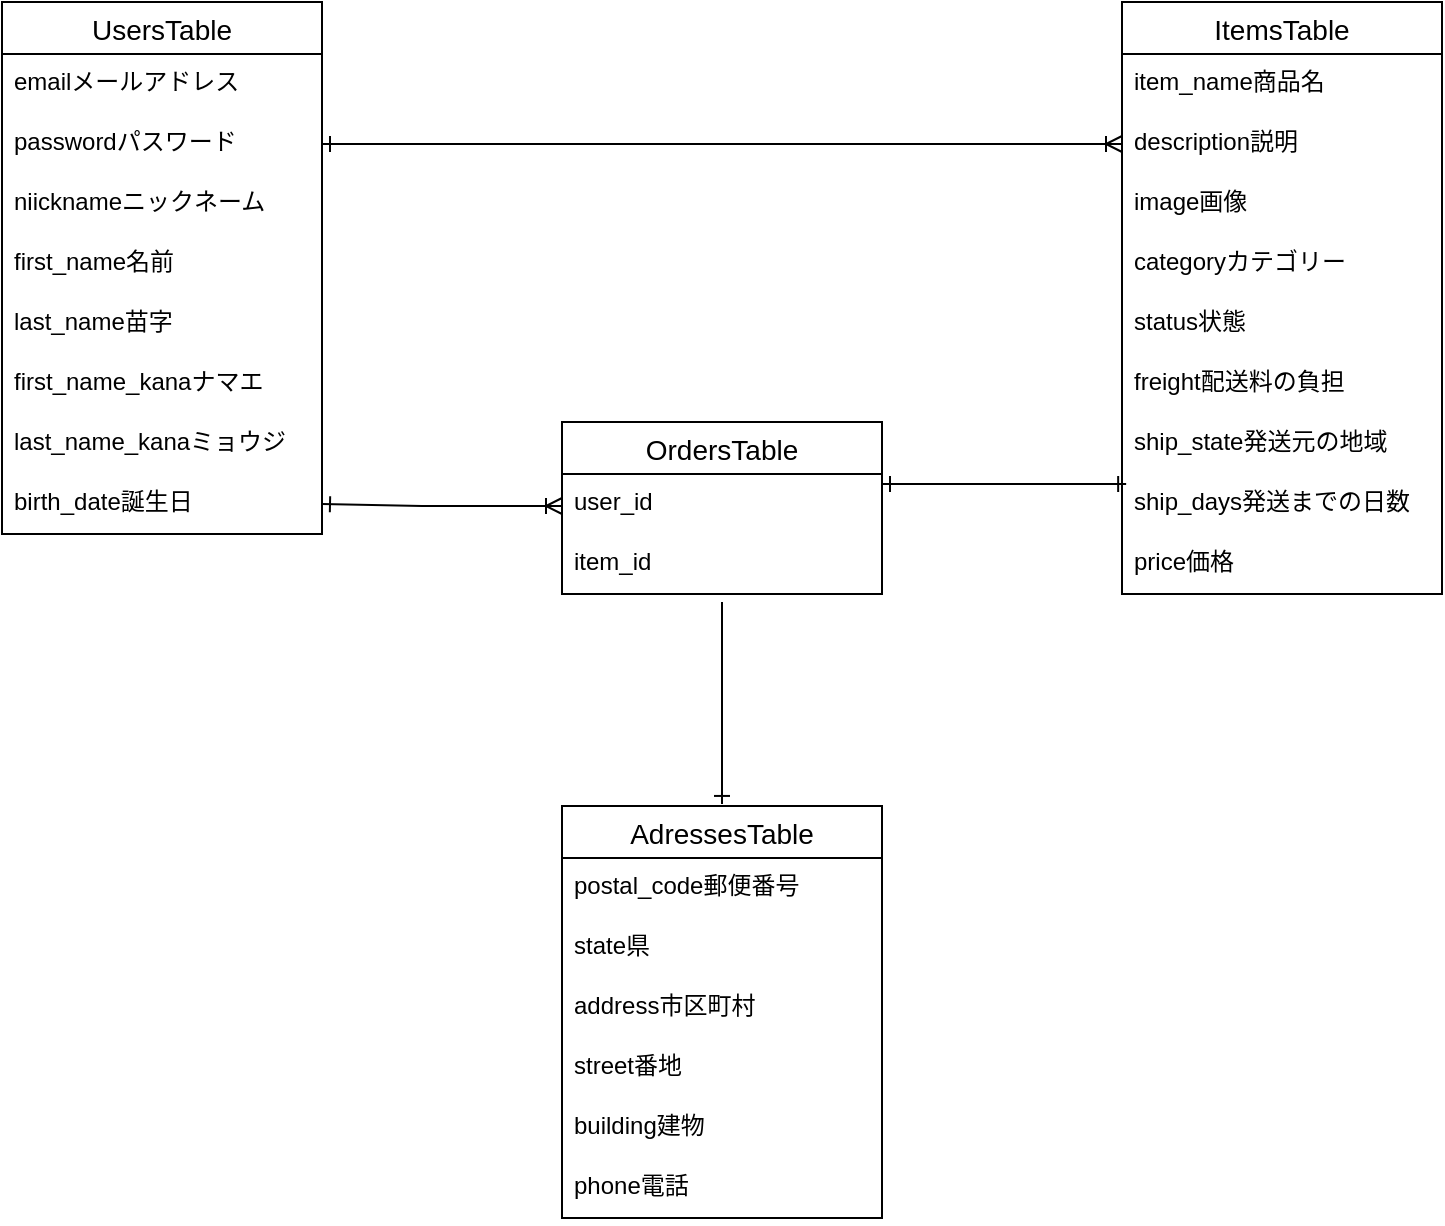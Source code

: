 <mxfile version="13.6.5">
    <diagram id="p0iZjokzIyAw_6ncDY4T" name="ページ1">
        <mxGraphModel dx="898" dy="680" grid="1" gridSize="10" guides="1" tooltips="1" connect="0" arrows="1" fold="1" page="1" pageScale="1" pageWidth="827" pageHeight="1169" math="1" shadow="0">
            <root>
                <mxCell id="0"/>
                <mxCell id="1" parent="0"/>
                <mxCell id="6" value="ItemsTable" style="swimlane;fontStyle=0;childLayout=stackLayout;horizontal=1;startSize=26;horizontalStack=0;resizeParent=1;resizeParentMax=0;resizeLast=0;collapsible=1;marginBottom=0;align=center;fontSize=14;" parent="1" vertex="1">
                    <mxGeometry x="600" y="80" width="160" height="296" as="geometry"/>
                </mxCell>
                <mxCell id="7" value="item_name商品名" style="text;strokeColor=none;fillColor=none;spacingLeft=4;spacingRight=4;overflow=hidden;rotatable=0;points=[[0,0.5],[1,0.5]];portConstraint=eastwest;fontSize=12;" parent="6" vertex="1">
                    <mxGeometry y="26" width="160" height="30" as="geometry"/>
                </mxCell>
                <mxCell id="8" value="description説明" style="text;strokeColor=none;fillColor=none;spacingLeft=4;spacingRight=4;overflow=hidden;rotatable=0;points=[[0,0.5],[1,0.5]];portConstraint=eastwest;fontSize=12;" parent="6" vertex="1">
                    <mxGeometry y="56" width="160" height="30" as="geometry"/>
                </mxCell>
                <mxCell id="9" value="image画像" style="text;strokeColor=none;fillColor=none;spacingLeft=4;spacingRight=4;overflow=hidden;rotatable=0;points=[[0,0.5],[1,0.5]];portConstraint=eastwest;fontSize=12;" parent="6" vertex="1">
                    <mxGeometry y="86" width="160" height="30" as="geometry"/>
                </mxCell>
                <mxCell id="36" value="categoryカテゴリー" style="text;strokeColor=none;fillColor=none;spacingLeft=4;spacingRight=4;overflow=hidden;rotatable=0;points=[[0,0.5],[1,0.5]];portConstraint=eastwest;fontSize=12;" parent="6" vertex="1">
                    <mxGeometry y="116" width="160" height="30" as="geometry"/>
                </mxCell>
                <mxCell id="37" value="status状態" style="text;strokeColor=none;fillColor=none;spacingLeft=4;spacingRight=4;overflow=hidden;rotatable=0;points=[[0,0.5],[1,0.5]];portConstraint=eastwest;fontSize=12;" parent="6" vertex="1">
                    <mxGeometry y="146" width="160" height="30" as="geometry"/>
                </mxCell>
                <mxCell id="38" value="freight配送料の負担" style="text;strokeColor=none;fillColor=none;spacingLeft=4;spacingRight=4;overflow=hidden;rotatable=0;points=[[0,0.5],[1,0.5]];portConstraint=eastwest;fontSize=12;" parent="6" vertex="1">
                    <mxGeometry y="176" width="160" height="30" as="geometry"/>
                </mxCell>
                <mxCell id="50" value="ship_state発送元の地域" style="text;strokeColor=none;fillColor=none;spacingLeft=4;spacingRight=4;overflow=hidden;rotatable=0;points=[[0,0.5],[1,0.5]];portConstraint=eastwest;fontSize=12;" parent="6" vertex="1">
                    <mxGeometry y="206" width="160" height="30" as="geometry"/>
                </mxCell>
                <mxCell id="39" value="ship_days発送までの日数" style="text;strokeColor=none;fillColor=none;spacingLeft=4;spacingRight=4;overflow=hidden;rotatable=0;points=[[0,0.5],[1,0.5]];portConstraint=eastwest;fontSize=12;" parent="6" vertex="1">
                    <mxGeometry y="236" width="160" height="30" as="geometry"/>
                </mxCell>
                <mxCell id="48" value="price価格" style="text;strokeColor=none;fillColor=none;spacingLeft=4;spacingRight=4;overflow=hidden;rotatable=0;points=[[0,0.5],[1,0.5]];portConstraint=eastwest;fontSize=12;" parent="6" vertex="1">
                    <mxGeometry y="266" width="160" height="30" as="geometry"/>
                </mxCell>
                <mxCell id="2" value="UsersTable" style="swimlane;fontStyle=0;childLayout=stackLayout;horizontal=1;startSize=26;horizontalStack=0;resizeParent=1;resizeParentMax=0;resizeLast=0;collapsible=1;marginBottom=0;align=center;fontSize=14;" parent="1" vertex="1">
                    <mxGeometry x="40" y="80" width="160" height="266" as="geometry"/>
                </mxCell>
                <mxCell id="3" value="emailメールアドレス" style="text;strokeColor=none;fillColor=none;spacingLeft=4;spacingRight=4;overflow=hidden;rotatable=0;points=[[0,0.5],[1,0.5]];portConstraint=eastwest;fontSize=12;" parent="2" vertex="1">
                    <mxGeometry y="26" width="160" height="30" as="geometry"/>
                </mxCell>
                <mxCell id="4" value="passwordパスワード" style="text;strokeColor=none;fillColor=none;spacingLeft=4;spacingRight=4;overflow=hidden;rotatable=0;points=[[0,0.5],[1,0.5]];portConstraint=eastwest;fontSize=12;" parent="2" vertex="1">
                    <mxGeometry y="56" width="160" height="30" as="geometry"/>
                </mxCell>
                <mxCell id="26" value="niicknameニックネーム" style="text;strokeColor=none;fillColor=none;spacingLeft=4;spacingRight=4;overflow=hidden;rotatable=0;points=[[0,0.5],[1,0.5]];portConstraint=eastwest;fontSize=12;" parent="2" vertex="1">
                    <mxGeometry y="86" width="160" height="30" as="geometry"/>
                </mxCell>
                <mxCell id="5" value="first_name名前" style="text;strokeColor=none;fillColor=none;spacingLeft=4;spacingRight=4;overflow=hidden;rotatable=0;points=[[0,0.5],[1,0.5]];portConstraint=eastwest;fontSize=12;" parent="2" vertex="1">
                    <mxGeometry y="116" width="160" height="30" as="geometry"/>
                </mxCell>
                <mxCell id="27" value="last_name苗字" style="text;strokeColor=none;fillColor=none;spacingLeft=4;spacingRight=4;overflow=hidden;rotatable=0;points=[[0,0.5],[1,0.5]];portConstraint=eastwest;fontSize=12;" parent="2" vertex="1">
                    <mxGeometry y="146" width="160" height="30" as="geometry"/>
                </mxCell>
                <mxCell id="28" value="first_name_kanaナマエ" style="text;strokeColor=none;fillColor=none;spacingLeft=4;spacingRight=4;overflow=hidden;rotatable=0;points=[[0,0.5],[1,0.5]];portConstraint=eastwest;fontSize=12;" parent="2" vertex="1">
                    <mxGeometry y="176" width="160" height="30" as="geometry"/>
                </mxCell>
                <mxCell id="29" value="last_name_kanaミョウジ" style="text;strokeColor=none;fillColor=none;spacingLeft=4;spacingRight=4;overflow=hidden;rotatable=0;points=[[0,0.5],[1,0.5]];portConstraint=eastwest;fontSize=12;" parent="2" vertex="1">
                    <mxGeometry y="206" width="160" height="30" as="geometry"/>
                </mxCell>
                <mxCell id="35" value="birth_date誕生日" style="text;strokeColor=none;fillColor=none;spacingLeft=4;spacingRight=4;overflow=hidden;rotatable=0;points=[[0,0.5],[1,0.5]];portConstraint=eastwest;fontSize=12;" parent="2" vertex="1">
                    <mxGeometry y="236" width="160" height="30" as="geometry"/>
                </mxCell>
                <mxCell id="58" style="edgeStyle=none;rounded=0;orthogonalLoop=1;jettySize=auto;html=1;exitX=1;exitY=0.5;exitDx=0;exitDy=0;entryX=0;entryY=0.5;entryDx=0;entryDy=0;endArrow=ERoneToMany;endFill=0;startArrow=ERone;startFill=0;" parent="1" source="4" target="8" edge="1">
                    <mxGeometry relative="1" as="geometry"/>
                </mxCell>
                <mxCell id="59" style="edgeStyle=none;rounded=0;orthogonalLoop=1;jettySize=auto;html=1;exitX=1;exitY=0.5;exitDx=0;exitDy=0;endArrow=ERoneToMany;endFill=0;startArrow=ERone;startFill=0;" parent="1" edge="1">
                    <mxGeometry relative="1" as="geometry">
                        <mxPoint x="200" y="331" as="sourcePoint"/>
                        <mxPoint x="320" y="332" as="targetPoint"/>
                        <Array as="points">
                            <mxPoint x="250" y="332"/>
                            <mxPoint x="300" y="332"/>
                        </Array>
                    </mxGeometry>
                </mxCell>
                <mxCell id="60" style="rounded=0;orthogonalLoop=1;jettySize=auto;html=1;exitX=1;exitY=0.5;exitDx=0;exitDy=0;entryX=0.013;entryY=0.167;entryDx=0;entryDy=0;entryPerimeter=0;endArrow=ERone;endFill=0;startArrow=ERone;startFill=0;" parent="1" target="39" edge="1">
                    <mxGeometry relative="1" as="geometry">
                        <mxPoint x="480" y="321" as="sourcePoint"/>
                    </mxGeometry>
                </mxCell>
                <mxCell id="67" value="" style="endArrow=ERone;html=1;rounded=0;entryX=0.5;entryY=-0.005;entryDx=0;entryDy=0;entryPerimeter=0;endFill=0;" edge="1" parent="1" target="10">
                    <mxGeometry relative="1" as="geometry">
                        <mxPoint x="400" y="380" as="sourcePoint"/>
                        <mxPoint x="434.04" y="440" as="targetPoint"/>
                    </mxGeometry>
                </mxCell>
                <mxCell id="61" value="OrdersTable" style="swimlane;fontStyle=0;childLayout=stackLayout;horizontal=1;startSize=26;horizontalStack=0;resizeParent=1;resizeParentMax=0;resizeLast=0;collapsible=1;marginBottom=0;align=center;fontSize=14;" vertex="1" parent="1">
                    <mxGeometry x="320" y="290" width="160" height="86" as="geometry"/>
                </mxCell>
                <mxCell id="62" value="user_id" style="text;strokeColor=none;fillColor=none;spacingLeft=4;spacingRight=4;overflow=hidden;rotatable=0;points=[[0,0.5],[1,0.5]];portConstraint=eastwest;fontSize=12;" vertex="1" parent="61">
                    <mxGeometry y="26" width="160" height="30" as="geometry"/>
                </mxCell>
                <mxCell id="63" value="item_id" style="text;strokeColor=none;fillColor=none;spacingLeft=4;spacingRight=4;overflow=hidden;rotatable=0;points=[[0,0.5],[1,0.5]];portConstraint=eastwest;fontSize=12;" vertex="1" parent="61">
                    <mxGeometry y="56" width="160" height="30" as="geometry"/>
                </mxCell>
                <mxCell id="10" value="AdressesTable" style="swimlane;fontStyle=0;childLayout=stackLayout;horizontal=1;startSize=26;horizontalStack=0;resizeParent=1;resizeParentMax=0;resizeLast=0;collapsible=1;marginBottom=0;align=center;fontSize=14;" parent="1" vertex="1">
                    <mxGeometry x="320" y="482" width="160" height="206" as="geometry"/>
                </mxCell>
                <mxCell id="52" value="postal_code郵便番号" style="text;strokeColor=none;fillColor=none;spacingLeft=4;spacingRight=4;overflow=hidden;rotatable=0;points=[[0,0.5],[1,0.5]];portConstraint=eastwest;fontSize=12;" parent="10" vertex="1">
                    <mxGeometry y="26" width="160" height="30" as="geometry"/>
                </mxCell>
                <mxCell id="53" value="state県" style="text;strokeColor=none;fillColor=none;spacingLeft=4;spacingRight=4;overflow=hidden;rotatable=0;points=[[0,0.5],[1,0.5]];portConstraint=eastwest;fontSize=12;" parent="10" vertex="1">
                    <mxGeometry y="56" width="160" height="30" as="geometry"/>
                </mxCell>
                <mxCell id="54" value="address市区町村" style="text;strokeColor=none;fillColor=none;spacingLeft=4;spacingRight=4;overflow=hidden;rotatable=0;points=[[0,0.5],[1,0.5]];portConstraint=eastwest;fontSize=12;" parent="10" vertex="1">
                    <mxGeometry y="86" width="160" height="30" as="geometry"/>
                </mxCell>
                <mxCell id="55" value="street番地" style="text;strokeColor=none;fillColor=none;spacingLeft=4;spacingRight=4;overflow=hidden;rotatable=0;points=[[0,0.5],[1,0.5]];portConstraint=eastwest;fontSize=12;" parent="10" vertex="1">
                    <mxGeometry y="116" width="160" height="30" as="geometry"/>
                </mxCell>
                <mxCell id="56" value="building建物" style="text;strokeColor=none;fillColor=none;spacingLeft=4;spacingRight=4;overflow=hidden;rotatable=0;points=[[0,0.5],[1,0.5]];portConstraint=eastwest;fontSize=12;" parent="10" vertex="1">
                    <mxGeometry y="146" width="160" height="30" as="geometry"/>
                </mxCell>
                <mxCell id="57" value="phone電話" style="text;strokeColor=none;fillColor=none;spacingLeft=4;spacingRight=4;overflow=hidden;rotatable=0;points=[[0,0.5],[1,0.5]];portConstraint=eastwest;fontSize=12;" parent="10" vertex="1">
                    <mxGeometry y="176" width="160" height="30" as="geometry"/>
                </mxCell>
            </root>
        </mxGraphModel>
    </diagram>
</mxfile>